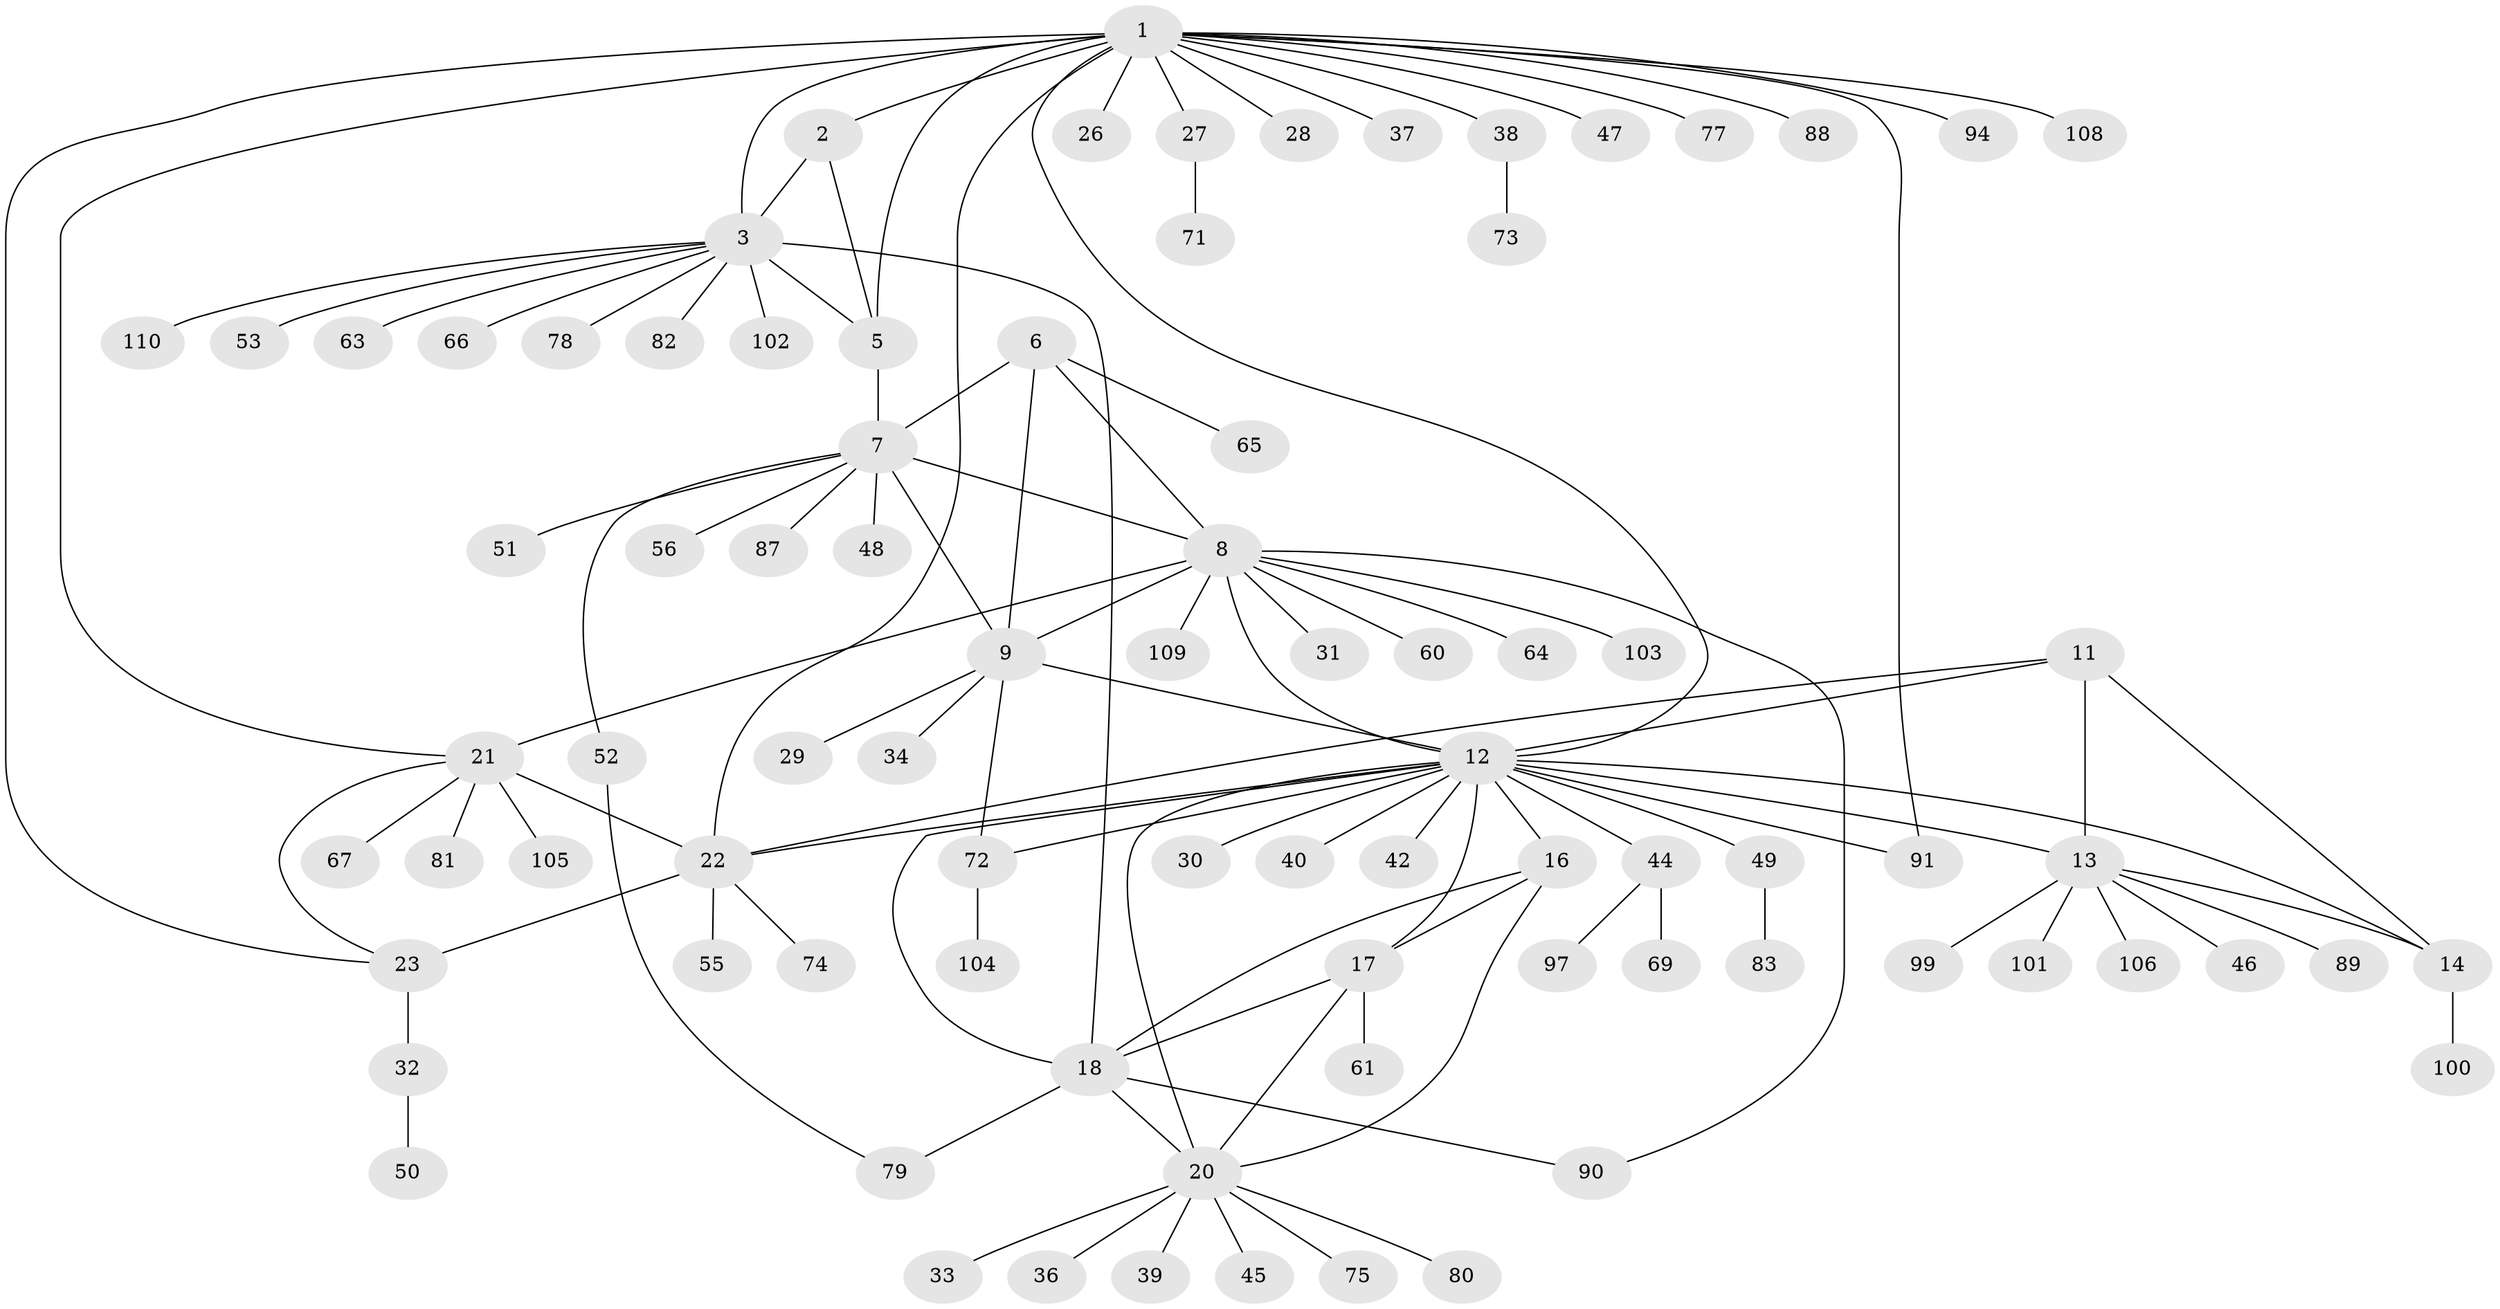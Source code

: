 // original degree distribution, {11: 0.03636363636363636, 5: 0.045454545454545456, 9: 0.02727272727272727, 7: 0.02727272727272727, 6: 0.02727272727272727, 12: 0.00909090909090909, 8: 0.02727272727272727, 4: 0.01818181818181818, 10: 0.00909090909090909, 1: 0.5909090909090909, 2: 0.14545454545454545, 3: 0.03636363636363636}
// Generated by graph-tools (version 1.1) at 2025/42/03/06/25 10:42:09]
// undirected, 84 vertices, 111 edges
graph export_dot {
graph [start="1"]
  node [color=gray90,style=filled];
  1 [super="+24"];
  2 [super="+62"];
  3 [super="+4"];
  5 [super="+76"];
  6 [super="+93"];
  7 [super="+10"];
  8 [super="+43"];
  9 [super="+35"];
  11 [super="+41"];
  12 [super="+19"];
  13 [super="+15"];
  14;
  16;
  17 [super="+54"];
  18 [super="+98"];
  20 [super="+57"];
  21 [super="+84"];
  22 [super="+25"];
  23;
  26;
  27 [super="+59"];
  28;
  29;
  30;
  31;
  32;
  33;
  34;
  36;
  37 [super="+85"];
  38 [super="+70"];
  39;
  40;
  42;
  44 [super="+92"];
  45;
  46;
  47;
  48;
  49 [super="+86"];
  50 [super="+58"];
  51;
  52;
  53;
  55;
  56;
  60;
  61;
  63 [super="+68"];
  64;
  65;
  66;
  67;
  69;
  71;
  72 [super="+96"];
  73;
  74;
  75;
  77 [super="+95"];
  78;
  79 [super="+107"];
  80;
  81;
  82;
  83;
  87;
  88;
  89;
  90;
  91;
  94;
  97;
  99;
  100;
  101;
  102;
  103;
  104;
  105;
  106;
  108;
  109;
  110;
  1 -- 2;
  1 -- 3 [weight=2];
  1 -- 5;
  1 -- 12;
  1 -- 26;
  1 -- 27;
  1 -- 91;
  1 -- 94;
  1 -- 108;
  1 -- 37;
  1 -- 38;
  1 -- 77;
  1 -- 47;
  1 -- 21;
  1 -- 22 [weight=2];
  1 -- 23;
  1 -- 88;
  1 -- 28;
  2 -- 3 [weight=2];
  2 -- 5;
  3 -- 5 [weight=2];
  3 -- 18;
  3 -- 53;
  3 -- 66;
  3 -- 82;
  3 -- 102;
  3 -- 78;
  3 -- 110;
  3 -- 63;
  5 -- 7;
  6 -- 7 [weight=2];
  6 -- 8;
  6 -- 9;
  6 -- 65;
  7 -- 8 [weight=2];
  7 -- 9 [weight=2];
  7 -- 48;
  7 -- 56;
  7 -- 51;
  7 -- 52;
  7 -- 87;
  8 -- 9;
  8 -- 12;
  8 -- 21;
  8 -- 31;
  8 -- 60;
  8 -- 64;
  8 -- 90;
  8 -- 109;
  8 -- 103;
  9 -- 29;
  9 -- 34;
  9 -- 72;
  9 -- 12;
  11 -- 12;
  11 -- 13 [weight=2];
  11 -- 14;
  11 -- 22;
  12 -- 13 [weight=2];
  12 -- 14;
  12 -- 40;
  12 -- 42;
  12 -- 49;
  12 -- 91;
  12 -- 72;
  12 -- 44;
  12 -- 16;
  12 -- 17;
  12 -- 18;
  12 -- 20;
  12 -- 22;
  12 -- 30;
  13 -- 14 [weight=2];
  13 -- 101;
  13 -- 99;
  13 -- 106;
  13 -- 46;
  13 -- 89;
  14 -- 100;
  16 -- 17;
  16 -- 18;
  16 -- 20;
  17 -- 18;
  17 -- 20;
  17 -- 61;
  18 -- 20;
  18 -- 90;
  18 -- 79;
  20 -- 33;
  20 -- 36;
  20 -- 39;
  20 -- 45;
  20 -- 75;
  20 -- 80;
  21 -- 22 [weight=2];
  21 -- 23;
  21 -- 67;
  21 -- 81;
  21 -- 105;
  22 -- 23 [weight=2];
  22 -- 55;
  22 -- 74;
  23 -- 32;
  27 -- 71;
  32 -- 50;
  38 -- 73;
  44 -- 69;
  44 -- 97;
  49 -- 83;
  52 -- 79;
  72 -- 104;
}
